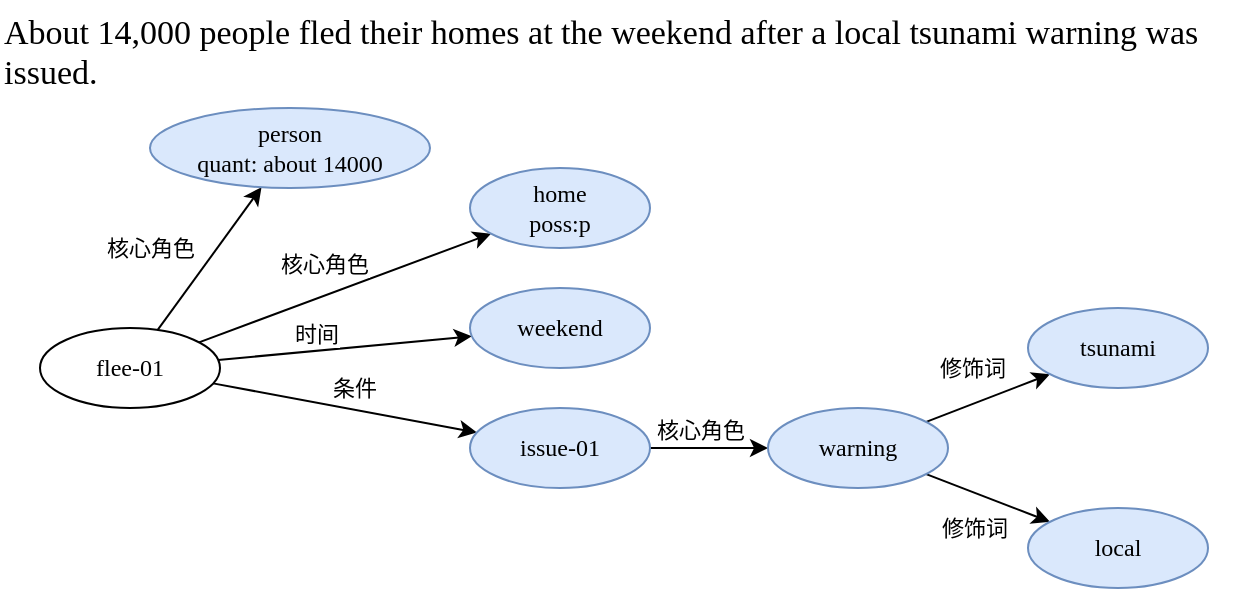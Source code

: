 <mxfile version="22.1.17" type="github">
  <diagram name="第 1 页" id="Bpt3EHnc-XG6woePa3AU">
    <mxGraphModel dx="977" dy="698" grid="1" gridSize="10" guides="1" tooltips="1" connect="1" arrows="1" fold="1" page="1" pageScale="1" pageWidth="827" pageHeight="1169" math="0" shadow="0">
      <root>
        <mxCell id="0" />
        <mxCell id="1" parent="0" />
        <mxCell id="xj7ccxpRjcmuDJTjEku6-1" value="&lt;font face=&quot;Times New Roman&quot; style=&quot;font-size: 17px;&quot;&gt;About 14,000 people fled their homes at the weekend after a local tsunami warning was issued. &lt;/font&gt;" style="text;whiteSpace=wrap;html=1;" parent="1" vertex="1">
          <mxGeometry x="134" y="70" width="626" height="40" as="geometry" />
        </mxCell>
        <mxCell id="xj7ccxpRjcmuDJTjEku6-5" value="" style="rounded=0;orthogonalLoop=1;jettySize=auto;html=1;" parent="1" source="xj7ccxpRjcmuDJTjEku6-2" target="xj7ccxpRjcmuDJTjEku6-4" edge="1">
          <mxGeometry relative="1" as="geometry" />
        </mxCell>
        <mxCell id="xj7ccxpRjcmuDJTjEku6-6" value="&lt;font face=&quot;宋体-简&quot;&gt;核心角色&lt;/font&gt;" style="edgeLabel;html=1;align=center;verticalAlign=middle;resizable=0;points=[];" parent="xj7ccxpRjcmuDJTjEku6-5" vertex="1" connectable="0">
          <mxGeometry y="1" relative="1" as="geometry">
            <mxPoint x="-29" y="-5" as="offset" />
          </mxGeometry>
        </mxCell>
        <mxCell id="xj7ccxpRjcmuDJTjEku6-8" value="" style="rounded=0;orthogonalLoop=1;jettySize=auto;html=1;" parent="1" source="xj7ccxpRjcmuDJTjEku6-2" target="xj7ccxpRjcmuDJTjEku6-7" edge="1">
          <mxGeometry relative="1" as="geometry" />
        </mxCell>
        <mxCell id="xj7ccxpRjcmuDJTjEku6-9" value="&lt;font face=&quot;宋体-简&quot;&gt;核心角色&lt;/font&gt;" style="edgeLabel;html=1;align=center;verticalAlign=middle;resizable=0;points=[];" parent="xj7ccxpRjcmuDJTjEku6-8" vertex="1" connectable="0">
          <mxGeometry x="-0.05" y="2" relative="1" as="geometry">
            <mxPoint x="-6" y="-12" as="offset" />
          </mxGeometry>
        </mxCell>
        <mxCell id="xj7ccxpRjcmuDJTjEku6-11" value="" style="rounded=0;orthogonalLoop=1;jettySize=auto;html=1;" parent="1" source="xj7ccxpRjcmuDJTjEku6-2" target="xj7ccxpRjcmuDJTjEku6-10" edge="1">
          <mxGeometry relative="1" as="geometry" />
        </mxCell>
        <mxCell id="xj7ccxpRjcmuDJTjEku6-12" value="&lt;font face=&quot;宋体-简&quot;&gt;时间&lt;/font&gt;" style="edgeLabel;html=1;align=center;verticalAlign=middle;resizable=0;points=[];" parent="xj7ccxpRjcmuDJTjEku6-11" vertex="1" connectable="0">
          <mxGeometry x="-0.4" y="-1" relative="1" as="geometry">
            <mxPoint x="11" y="-11" as="offset" />
          </mxGeometry>
        </mxCell>
        <mxCell id="xj7ccxpRjcmuDJTjEku6-14" value="" style="rounded=0;orthogonalLoop=1;jettySize=auto;html=1;" parent="1" source="xj7ccxpRjcmuDJTjEku6-2" target="xj7ccxpRjcmuDJTjEku6-13" edge="1">
          <mxGeometry relative="1" as="geometry" />
        </mxCell>
        <mxCell id="xj7ccxpRjcmuDJTjEku6-15" value="&lt;font face=&quot;宋体-简&quot;&gt;条件&lt;/font&gt;" style="edgeLabel;html=1;align=center;verticalAlign=middle;resizable=0;points=[];" parent="xj7ccxpRjcmuDJTjEku6-14" vertex="1" connectable="0">
          <mxGeometry x="-0.175" y="1" relative="1" as="geometry">
            <mxPoint x="15" y="-7" as="offset" />
          </mxGeometry>
        </mxCell>
        <mxCell id="xj7ccxpRjcmuDJTjEku6-2" value="&lt;font face=&quot;Times New Roman&quot;&gt;flee-01&lt;/font&gt;" style="ellipse;whiteSpace=wrap;html=1;" parent="1" vertex="1">
          <mxGeometry x="154" y="234" width="90" height="40" as="geometry" />
        </mxCell>
        <mxCell id="xj7ccxpRjcmuDJTjEku6-4" value="&lt;font face=&quot;Times New Roman&quot;&gt;person&lt;br&gt;quant: about 14000&lt;/font&gt;" style="ellipse;whiteSpace=wrap;html=1;fillColor=#dae8fc;strokeColor=#6c8ebf;" parent="1" vertex="1">
          <mxGeometry x="209" y="124" width="140" height="40" as="geometry" />
        </mxCell>
        <mxCell id="xj7ccxpRjcmuDJTjEku6-7" value="&lt;font face=&quot;Times New Roman&quot;&gt;home&lt;br&gt;poss:p&lt;/font&gt;" style="ellipse;whiteSpace=wrap;html=1;fillColor=#dae8fc;strokeColor=#6c8ebf;" parent="1" vertex="1">
          <mxGeometry x="369" y="154" width="90" height="40" as="geometry" />
        </mxCell>
        <mxCell id="xj7ccxpRjcmuDJTjEku6-10" value="&lt;font face=&quot;Times New Roman&quot;&gt;weekend&lt;/font&gt;" style="ellipse;whiteSpace=wrap;html=1;fillColor=#dae8fc;strokeColor=#6c8ebf;" parent="1" vertex="1">
          <mxGeometry x="369" y="214" width="90" height="40" as="geometry" />
        </mxCell>
        <mxCell id="xj7ccxpRjcmuDJTjEku6-24" value="" style="edgeStyle=orthogonalEdgeStyle;rounded=0;orthogonalLoop=1;jettySize=auto;html=1;" parent="1" source="xj7ccxpRjcmuDJTjEku6-13" target="xj7ccxpRjcmuDJTjEku6-16" edge="1">
          <mxGeometry relative="1" as="geometry" />
        </mxCell>
        <mxCell id="xj7ccxpRjcmuDJTjEku6-25" value="&lt;font face=&quot;宋体-简&quot;&gt;核心角色&lt;/font&gt;" style="edgeLabel;html=1;align=center;verticalAlign=middle;resizable=0;points=[];" parent="xj7ccxpRjcmuDJTjEku6-24" vertex="1" connectable="0">
          <mxGeometry x="-0.148" y="1" relative="1" as="geometry">
            <mxPoint y="-8" as="offset" />
          </mxGeometry>
        </mxCell>
        <mxCell id="xj7ccxpRjcmuDJTjEku6-13" value="&lt;font face=&quot;Times New Roman&quot;&gt;issue-01&lt;/font&gt;" style="ellipse;whiteSpace=wrap;html=1;fillColor=#dae8fc;strokeColor=#6c8ebf;" parent="1" vertex="1">
          <mxGeometry x="369" y="274" width="90" height="40" as="geometry" />
        </mxCell>
        <mxCell id="xj7ccxpRjcmuDJTjEku6-20" value="&lt;font face=&quot;宋体-简&quot;&gt;修饰词&lt;/font&gt;" style="rounded=0;orthogonalLoop=1;jettySize=auto;html=1;" parent="1" source="xj7ccxpRjcmuDJTjEku6-16" target="xj7ccxpRjcmuDJTjEku6-19" edge="1">
          <mxGeometry x="-0.064" y="17" relative="1" as="geometry">
            <mxPoint as="offset" />
          </mxGeometry>
        </mxCell>
        <mxCell id="xj7ccxpRjcmuDJTjEku6-22" value="" style="rounded=0;orthogonalLoop=1;jettySize=auto;html=1;" parent="1" source="xj7ccxpRjcmuDJTjEku6-16" target="xj7ccxpRjcmuDJTjEku6-21" edge="1">
          <mxGeometry relative="1" as="geometry" />
        </mxCell>
        <mxCell id="xj7ccxpRjcmuDJTjEku6-23" value="&lt;font face=&quot;宋体-简&quot;&gt;修饰词&lt;/font&gt;" style="edgeLabel;html=1;align=center;verticalAlign=middle;resizable=0;points=[];" parent="xj7ccxpRjcmuDJTjEku6-22" vertex="1" connectable="0">
          <mxGeometry x="-0.175" y="-3" relative="1" as="geometry">
            <mxPoint x="-1" y="14" as="offset" />
          </mxGeometry>
        </mxCell>
        <mxCell id="xj7ccxpRjcmuDJTjEku6-16" value="&lt;font face=&quot;Times New Roman&quot;&gt;warning&lt;/font&gt;" style="ellipse;whiteSpace=wrap;html=1;fillColor=#dae8fc;strokeColor=#6c8ebf;" parent="1" vertex="1">
          <mxGeometry x="518" y="274" width="90" height="40" as="geometry" />
        </mxCell>
        <mxCell id="xj7ccxpRjcmuDJTjEku6-19" value="&lt;font face=&quot;Times New Roman&quot;&gt;tsunami&lt;/font&gt;" style="ellipse;whiteSpace=wrap;html=1;fillColor=#dae8fc;strokeColor=#6c8ebf;" parent="1" vertex="1">
          <mxGeometry x="648" y="224" width="90" height="40" as="geometry" />
        </mxCell>
        <mxCell id="xj7ccxpRjcmuDJTjEku6-21" value="&lt;font face=&quot;Times New Roman&quot;&gt;local&lt;/font&gt;" style="ellipse;whiteSpace=wrap;html=1;fillColor=#dae8fc;strokeColor=#6c8ebf;" parent="1" vertex="1">
          <mxGeometry x="648" y="324" width="90" height="40" as="geometry" />
        </mxCell>
      </root>
    </mxGraphModel>
  </diagram>
</mxfile>
